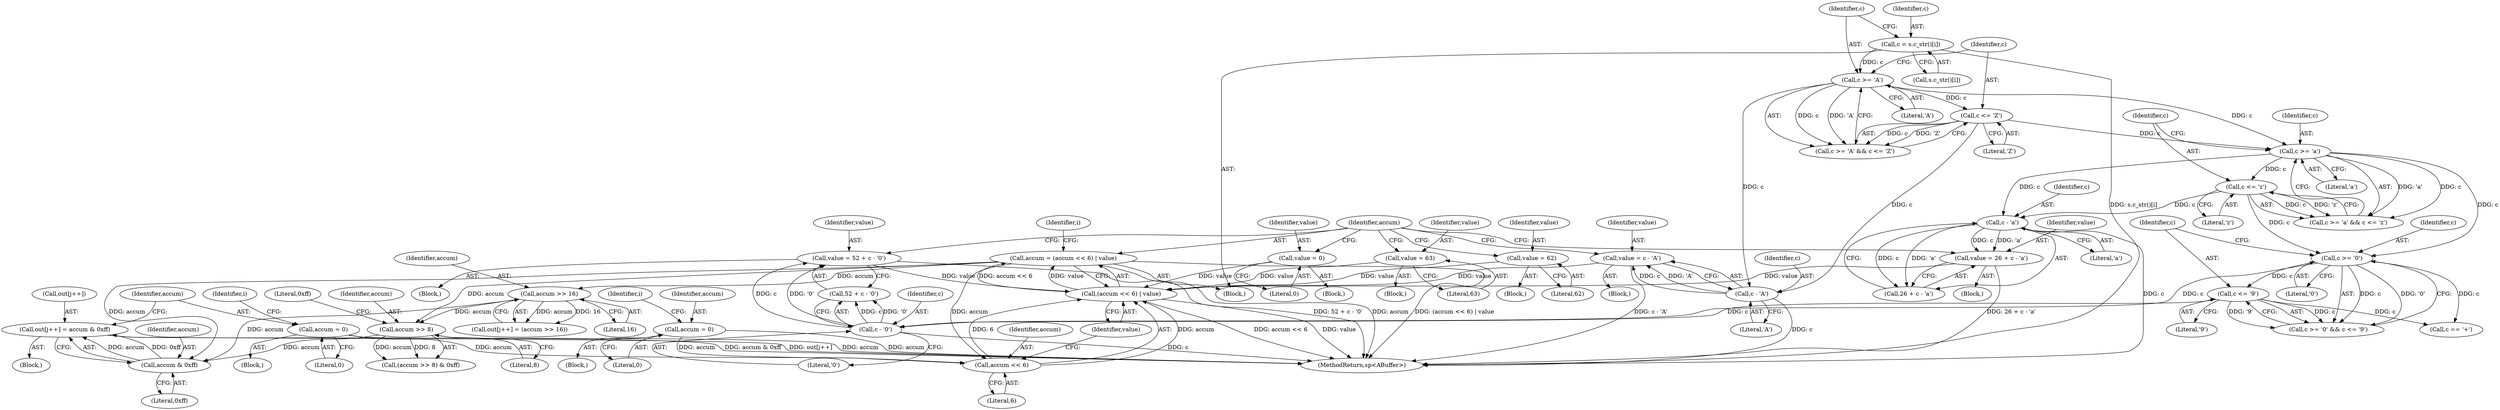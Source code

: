 digraph "0_Android_552a3b5df2a6876d10da20f72e4cc0d44ac2c790@array" {
"1000361" [label="(Call,out[j++] = accum & 0xff)"];
"1000366" [label="(Call,accum & 0xff)"];
"1000338" [label="(Call,accum >> 16)"];
"1000312" [label="(Call,accum = (accum << 6) | value)"];
"1000314" [label="(Call,(accum << 6) | value)"];
"1000315" [label="(Call,accum << 6)"];
"1000369" [label="(Call,accum = 0)"];
"1000203" [label="(Call,accum = 0)"];
"1000309" [label="(Call,value = 0)"];
"1000265" [label="(Call,value = 52 + c - '0')"];
"1000269" [label="(Call,c - '0')"];
"1000258" [label="(Call,c >= '0')"];
"1000241" [label="(Call,c >= 'a')"];
"1000226" [label="(Call,c >= 'A')"];
"1000218" [label="(Call,c = s.c_str()[i])"];
"1000229" [label="(Call,c <= 'Z')"];
"1000244" [label="(Call,c <= 'z')"];
"1000261" [label="(Call,c <= '9')"];
"1000278" [label="(Call,value = 62)"];
"1000248" [label="(Call,value = 26 + c - 'a')"];
"1000252" [label="(Call,c - 'a')"];
"1000233" [label="(Call,value = c - 'A')"];
"1000235" [label="(Call,c - 'A')"];
"1000287" [label="(Call,value = 63)"];
"1000352" [label="(Call,accum >> 8)"];
"1000204" [label="(Identifier,accum)"];
"1000257" [label="(Call,c >= '0' && c <= '9')"];
"1000323" [label="(Identifier,i)"];
"1000316" [label="(Identifier,accum)"];
"1000228" [label="(Literal,'A')"];
"1000362" [label="(Call,out[j++])"];
"1000265" [label="(Call,value = 52 + c - '0')"];
"1000261" [label="(Call,c <= '9')"];
"1000248" [label="(Call,value = 26 + c - 'a')"];
"1000340" [label="(Literal,16)"];
"1000263" [label="(Literal,'9')"];
"1000299" [label="(Block,)"];
"1000237" [label="(Literal,'A')"];
"1000278" [label="(Call,value = 62)"];
"1000266" [label="(Identifier,value)"];
"1000313" [label="(Identifier,accum)"];
"1000369" [label="(Call,accum = 0)"];
"1000102" [label="(Block,)"];
"1000227" [label="(Identifier,c)"];
"1000311" [label="(Literal,0)"];
"1000270" [label="(Identifier,c)"];
"1000258" [label="(Call,c >= '0')"];
"1000244" [label="(Call,c <= 'z')"];
"1000315" [label="(Call,accum << 6)"];
"1000367" [label="(Identifier,accum)"];
"1000354" [label="(Literal,8)"];
"1000216" [label="(Block,)"];
"1000219" [label="(Identifier,c)"];
"1000289" [label="(Literal,63)"];
"1000314" [label="(Call,(accum << 6) | value)"];
"1000267" [label="(Call,52 + c - '0')"];
"1000277" [label="(Block,)"];
"1000333" [label="(Call,out[j++] = (accum >> 16))"];
"1000226" [label="(Call,c >= 'A')"];
"1000264" [label="(Block,)"];
"1000242" [label="(Identifier,c)"];
"1000338" [label="(Call,accum >> 16)"];
"1000352" [label="(Call,accum >> 8)"];
"1000215" [label="(Identifier,i)"];
"1000243" [label="(Literal,'a')"];
"1000230" [label="(Identifier,c)"];
"1000247" [label="(Block,)"];
"1000249" [label="(Identifier,value)"];
"1000327" [label="(Block,)"];
"1000246" [label="(Literal,'z')"];
"1000225" [label="(Call,c >= 'A' && c <= 'Z')"];
"1000253" [label="(Identifier,c)"];
"1000234" [label="(Identifier,value)"];
"1000218" [label="(Call,c = s.c_str()[i])"];
"1000361" [label="(Call,out[j++] = accum & 0xff)"];
"1000339" [label="(Identifier,accum)"];
"1000351" [label="(Call,(accum >> 8) & 0xff)"];
"1000279" [label="(Identifier,value)"];
"1000310" [label="(Identifier,value)"];
"1000250" [label="(Call,26 + c - 'a')"];
"1000355" [label="(Literal,0xff)"];
"1000280" [label="(Literal,62)"];
"1000312" [label="(Call,accum = (accum << 6) | value)"];
"1000241" [label="(Call,c >= 'a')"];
"1000205" [label="(Literal,0)"];
"1000240" [label="(Call,c >= 'a' && c <= 'z')"];
"1000260" [label="(Literal,'0')"];
"1000309" [label="(Call,value = 0)"];
"1000231" [label="(Literal,'Z')"];
"1000288" [label="(Identifier,value)"];
"1000318" [label="(Identifier,value)"];
"1000374" [label="(MethodReturn,sp<ABuffer>)"];
"1000368" [label="(Literal,0xff)"];
"1000233" [label="(Call,value = c - 'A')"];
"1000360" [label="(Block,)"];
"1000274" [label="(Call,c == '+')"];
"1000235" [label="(Call,c - 'A')"];
"1000232" [label="(Block,)"];
"1000229" [label="(Call,c <= 'Z')"];
"1000203" [label="(Call,accum = 0)"];
"1000262" [label="(Identifier,c)"];
"1000366" [label="(Call,accum & 0xff)"];
"1000254" [label="(Literal,'a')"];
"1000286" [label="(Block,)"];
"1000245" [label="(Identifier,c)"];
"1000236" [label="(Identifier,c)"];
"1000353" [label="(Identifier,accum)"];
"1000271" [label="(Literal,'0')"];
"1000269" [label="(Call,c - '0')"];
"1000220" [label="(Call,s.c_str()[i])"];
"1000287" [label="(Call,value = 63)"];
"1000317" [label="(Literal,6)"];
"1000209" [label="(Identifier,i)"];
"1000370" [label="(Identifier,accum)"];
"1000371" [label="(Literal,0)"];
"1000259" [label="(Identifier,c)"];
"1000252" [label="(Call,c - 'a')"];
"1000361" -> "1000360"  [label="AST: "];
"1000361" -> "1000366"  [label="CFG: "];
"1000362" -> "1000361"  [label="AST: "];
"1000366" -> "1000361"  [label="AST: "];
"1000370" -> "1000361"  [label="CFG: "];
"1000361" -> "1000374"  [label="DDG: accum & 0xff"];
"1000361" -> "1000374"  [label="DDG: out[j++]"];
"1000366" -> "1000361"  [label="DDG: accum"];
"1000366" -> "1000361"  [label="DDG: 0xff"];
"1000366" -> "1000368"  [label="CFG: "];
"1000367" -> "1000366"  [label="AST: "];
"1000368" -> "1000366"  [label="AST: "];
"1000338" -> "1000366"  [label="DDG: accum"];
"1000312" -> "1000366"  [label="DDG: accum"];
"1000352" -> "1000366"  [label="DDG: accum"];
"1000338" -> "1000333"  [label="AST: "];
"1000338" -> "1000340"  [label="CFG: "];
"1000339" -> "1000338"  [label="AST: "];
"1000340" -> "1000338"  [label="AST: "];
"1000333" -> "1000338"  [label="CFG: "];
"1000338" -> "1000333"  [label="DDG: accum"];
"1000338" -> "1000333"  [label="DDG: 16"];
"1000312" -> "1000338"  [label="DDG: accum"];
"1000338" -> "1000352"  [label="DDG: accum"];
"1000312" -> "1000216"  [label="AST: "];
"1000312" -> "1000314"  [label="CFG: "];
"1000313" -> "1000312"  [label="AST: "];
"1000314" -> "1000312"  [label="AST: "];
"1000323" -> "1000312"  [label="CFG: "];
"1000312" -> "1000374"  [label="DDG: accum"];
"1000312" -> "1000374"  [label="DDG: (accum << 6) | value"];
"1000314" -> "1000312"  [label="DDG: accum << 6"];
"1000314" -> "1000312"  [label="DDG: value"];
"1000312" -> "1000315"  [label="DDG: accum"];
"1000312" -> "1000352"  [label="DDG: accum"];
"1000314" -> "1000318"  [label="CFG: "];
"1000315" -> "1000314"  [label="AST: "];
"1000318" -> "1000314"  [label="AST: "];
"1000314" -> "1000374"  [label="DDG: accum << 6"];
"1000314" -> "1000374"  [label="DDG: value"];
"1000315" -> "1000314"  [label="DDG: accum"];
"1000315" -> "1000314"  [label="DDG: 6"];
"1000309" -> "1000314"  [label="DDG: value"];
"1000265" -> "1000314"  [label="DDG: value"];
"1000278" -> "1000314"  [label="DDG: value"];
"1000248" -> "1000314"  [label="DDG: value"];
"1000233" -> "1000314"  [label="DDG: value"];
"1000287" -> "1000314"  [label="DDG: value"];
"1000315" -> "1000317"  [label="CFG: "];
"1000316" -> "1000315"  [label="AST: "];
"1000317" -> "1000315"  [label="AST: "];
"1000318" -> "1000315"  [label="CFG: "];
"1000369" -> "1000315"  [label="DDG: accum"];
"1000203" -> "1000315"  [label="DDG: accum"];
"1000369" -> "1000327"  [label="AST: "];
"1000369" -> "1000371"  [label="CFG: "];
"1000370" -> "1000369"  [label="AST: "];
"1000371" -> "1000369"  [label="AST: "];
"1000215" -> "1000369"  [label="CFG: "];
"1000369" -> "1000374"  [label="DDG: accum"];
"1000203" -> "1000102"  [label="AST: "];
"1000203" -> "1000205"  [label="CFG: "];
"1000204" -> "1000203"  [label="AST: "];
"1000205" -> "1000203"  [label="AST: "];
"1000209" -> "1000203"  [label="CFG: "];
"1000203" -> "1000374"  [label="DDG: accum"];
"1000309" -> "1000299"  [label="AST: "];
"1000309" -> "1000311"  [label="CFG: "];
"1000310" -> "1000309"  [label="AST: "];
"1000311" -> "1000309"  [label="AST: "];
"1000313" -> "1000309"  [label="CFG: "];
"1000265" -> "1000264"  [label="AST: "];
"1000265" -> "1000267"  [label="CFG: "];
"1000266" -> "1000265"  [label="AST: "];
"1000267" -> "1000265"  [label="AST: "];
"1000313" -> "1000265"  [label="CFG: "];
"1000265" -> "1000374"  [label="DDG: 52 + c - '0'"];
"1000269" -> "1000265"  [label="DDG: c"];
"1000269" -> "1000265"  [label="DDG: '0'"];
"1000269" -> "1000267"  [label="AST: "];
"1000269" -> "1000271"  [label="CFG: "];
"1000270" -> "1000269"  [label="AST: "];
"1000271" -> "1000269"  [label="AST: "];
"1000267" -> "1000269"  [label="CFG: "];
"1000269" -> "1000374"  [label="DDG: c"];
"1000269" -> "1000267"  [label="DDG: c"];
"1000269" -> "1000267"  [label="DDG: '0'"];
"1000258" -> "1000269"  [label="DDG: c"];
"1000261" -> "1000269"  [label="DDG: c"];
"1000258" -> "1000257"  [label="AST: "];
"1000258" -> "1000260"  [label="CFG: "];
"1000259" -> "1000258"  [label="AST: "];
"1000260" -> "1000258"  [label="AST: "];
"1000262" -> "1000258"  [label="CFG: "];
"1000257" -> "1000258"  [label="CFG: "];
"1000258" -> "1000257"  [label="DDG: c"];
"1000258" -> "1000257"  [label="DDG: '0'"];
"1000241" -> "1000258"  [label="DDG: c"];
"1000244" -> "1000258"  [label="DDG: c"];
"1000258" -> "1000261"  [label="DDG: c"];
"1000258" -> "1000274"  [label="DDG: c"];
"1000241" -> "1000240"  [label="AST: "];
"1000241" -> "1000243"  [label="CFG: "];
"1000242" -> "1000241"  [label="AST: "];
"1000243" -> "1000241"  [label="AST: "];
"1000245" -> "1000241"  [label="CFG: "];
"1000240" -> "1000241"  [label="CFG: "];
"1000241" -> "1000240"  [label="DDG: c"];
"1000241" -> "1000240"  [label="DDG: 'a'"];
"1000226" -> "1000241"  [label="DDG: c"];
"1000229" -> "1000241"  [label="DDG: c"];
"1000241" -> "1000244"  [label="DDG: c"];
"1000241" -> "1000252"  [label="DDG: c"];
"1000226" -> "1000225"  [label="AST: "];
"1000226" -> "1000228"  [label="CFG: "];
"1000227" -> "1000226"  [label="AST: "];
"1000228" -> "1000226"  [label="AST: "];
"1000230" -> "1000226"  [label="CFG: "];
"1000225" -> "1000226"  [label="CFG: "];
"1000226" -> "1000225"  [label="DDG: c"];
"1000226" -> "1000225"  [label="DDG: 'A'"];
"1000218" -> "1000226"  [label="DDG: c"];
"1000226" -> "1000229"  [label="DDG: c"];
"1000226" -> "1000235"  [label="DDG: c"];
"1000218" -> "1000216"  [label="AST: "];
"1000218" -> "1000220"  [label="CFG: "];
"1000219" -> "1000218"  [label="AST: "];
"1000220" -> "1000218"  [label="AST: "];
"1000227" -> "1000218"  [label="CFG: "];
"1000218" -> "1000374"  [label="DDG: s.c_str()[i]"];
"1000229" -> "1000225"  [label="AST: "];
"1000229" -> "1000231"  [label="CFG: "];
"1000230" -> "1000229"  [label="AST: "];
"1000231" -> "1000229"  [label="AST: "];
"1000225" -> "1000229"  [label="CFG: "];
"1000229" -> "1000225"  [label="DDG: c"];
"1000229" -> "1000225"  [label="DDG: 'Z'"];
"1000229" -> "1000235"  [label="DDG: c"];
"1000244" -> "1000240"  [label="AST: "];
"1000244" -> "1000246"  [label="CFG: "];
"1000245" -> "1000244"  [label="AST: "];
"1000246" -> "1000244"  [label="AST: "];
"1000240" -> "1000244"  [label="CFG: "];
"1000244" -> "1000240"  [label="DDG: c"];
"1000244" -> "1000240"  [label="DDG: 'z'"];
"1000244" -> "1000252"  [label="DDG: c"];
"1000261" -> "1000257"  [label="AST: "];
"1000261" -> "1000263"  [label="CFG: "];
"1000262" -> "1000261"  [label="AST: "];
"1000263" -> "1000261"  [label="AST: "];
"1000257" -> "1000261"  [label="CFG: "];
"1000261" -> "1000257"  [label="DDG: c"];
"1000261" -> "1000257"  [label="DDG: '9'"];
"1000261" -> "1000274"  [label="DDG: c"];
"1000278" -> "1000277"  [label="AST: "];
"1000278" -> "1000280"  [label="CFG: "];
"1000279" -> "1000278"  [label="AST: "];
"1000280" -> "1000278"  [label="AST: "];
"1000313" -> "1000278"  [label="CFG: "];
"1000248" -> "1000247"  [label="AST: "];
"1000248" -> "1000250"  [label="CFG: "];
"1000249" -> "1000248"  [label="AST: "];
"1000250" -> "1000248"  [label="AST: "];
"1000313" -> "1000248"  [label="CFG: "];
"1000248" -> "1000374"  [label="DDG: 26 + c - 'a'"];
"1000252" -> "1000248"  [label="DDG: c"];
"1000252" -> "1000248"  [label="DDG: 'a'"];
"1000252" -> "1000250"  [label="AST: "];
"1000252" -> "1000254"  [label="CFG: "];
"1000253" -> "1000252"  [label="AST: "];
"1000254" -> "1000252"  [label="AST: "];
"1000250" -> "1000252"  [label="CFG: "];
"1000252" -> "1000374"  [label="DDG: c"];
"1000252" -> "1000250"  [label="DDG: c"];
"1000252" -> "1000250"  [label="DDG: 'a'"];
"1000233" -> "1000232"  [label="AST: "];
"1000233" -> "1000235"  [label="CFG: "];
"1000234" -> "1000233"  [label="AST: "];
"1000235" -> "1000233"  [label="AST: "];
"1000313" -> "1000233"  [label="CFG: "];
"1000233" -> "1000374"  [label="DDG: c - 'A'"];
"1000235" -> "1000233"  [label="DDG: c"];
"1000235" -> "1000233"  [label="DDG: 'A'"];
"1000235" -> "1000237"  [label="CFG: "];
"1000236" -> "1000235"  [label="AST: "];
"1000237" -> "1000235"  [label="AST: "];
"1000235" -> "1000374"  [label="DDG: c"];
"1000287" -> "1000286"  [label="AST: "];
"1000287" -> "1000289"  [label="CFG: "];
"1000288" -> "1000287"  [label="AST: "];
"1000289" -> "1000287"  [label="AST: "];
"1000313" -> "1000287"  [label="CFG: "];
"1000352" -> "1000351"  [label="AST: "];
"1000352" -> "1000354"  [label="CFG: "];
"1000353" -> "1000352"  [label="AST: "];
"1000354" -> "1000352"  [label="AST: "];
"1000355" -> "1000352"  [label="CFG: "];
"1000352" -> "1000351"  [label="DDG: accum"];
"1000352" -> "1000351"  [label="DDG: 8"];
}
